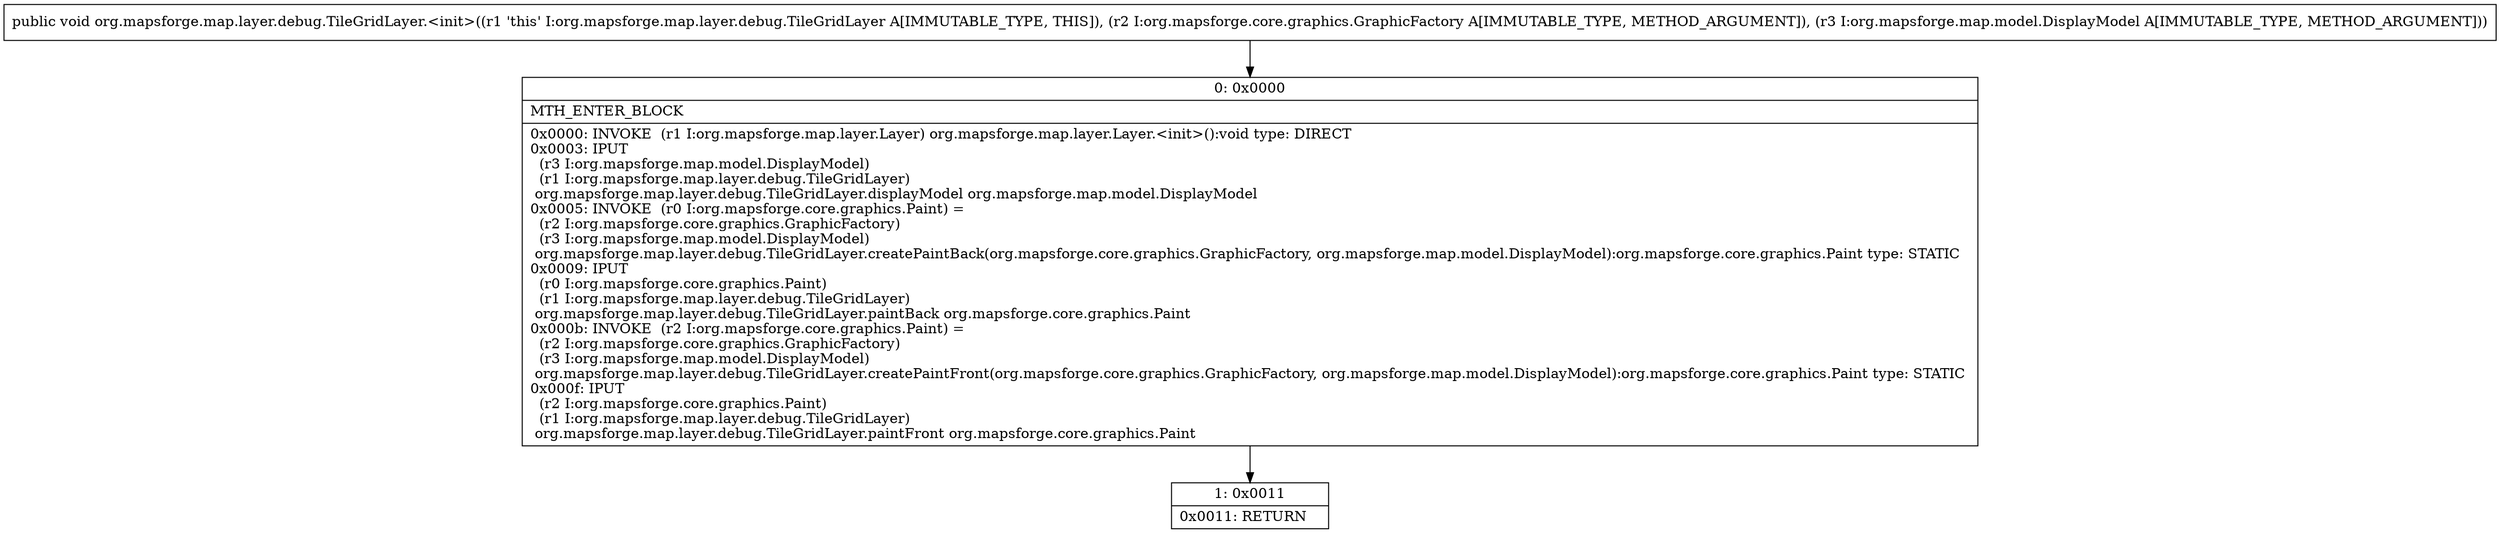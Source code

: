 digraph "CFG fororg.mapsforge.map.layer.debug.TileGridLayer.\<init\>(Lorg\/mapsforge\/core\/graphics\/GraphicFactory;Lorg\/mapsforge\/map\/model\/DisplayModel;)V" {
Node_0 [shape=record,label="{0\:\ 0x0000|MTH_ENTER_BLOCK\l|0x0000: INVOKE  (r1 I:org.mapsforge.map.layer.Layer) org.mapsforge.map.layer.Layer.\<init\>():void type: DIRECT \l0x0003: IPUT  \l  (r3 I:org.mapsforge.map.model.DisplayModel)\l  (r1 I:org.mapsforge.map.layer.debug.TileGridLayer)\l org.mapsforge.map.layer.debug.TileGridLayer.displayModel org.mapsforge.map.model.DisplayModel \l0x0005: INVOKE  (r0 I:org.mapsforge.core.graphics.Paint) = \l  (r2 I:org.mapsforge.core.graphics.GraphicFactory)\l  (r3 I:org.mapsforge.map.model.DisplayModel)\l org.mapsforge.map.layer.debug.TileGridLayer.createPaintBack(org.mapsforge.core.graphics.GraphicFactory, org.mapsforge.map.model.DisplayModel):org.mapsforge.core.graphics.Paint type: STATIC \l0x0009: IPUT  \l  (r0 I:org.mapsforge.core.graphics.Paint)\l  (r1 I:org.mapsforge.map.layer.debug.TileGridLayer)\l org.mapsforge.map.layer.debug.TileGridLayer.paintBack org.mapsforge.core.graphics.Paint \l0x000b: INVOKE  (r2 I:org.mapsforge.core.graphics.Paint) = \l  (r2 I:org.mapsforge.core.graphics.GraphicFactory)\l  (r3 I:org.mapsforge.map.model.DisplayModel)\l org.mapsforge.map.layer.debug.TileGridLayer.createPaintFront(org.mapsforge.core.graphics.GraphicFactory, org.mapsforge.map.model.DisplayModel):org.mapsforge.core.graphics.Paint type: STATIC \l0x000f: IPUT  \l  (r2 I:org.mapsforge.core.graphics.Paint)\l  (r1 I:org.mapsforge.map.layer.debug.TileGridLayer)\l org.mapsforge.map.layer.debug.TileGridLayer.paintFront org.mapsforge.core.graphics.Paint \l}"];
Node_1 [shape=record,label="{1\:\ 0x0011|0x0011: RETURN   \l}"];
MethodNode[shape=record,label="{public void org.mapsforge.map.layer.debug.TileGridLayer.\<init\>((r1 'this' I:org.mapsforge.map.layer.debug.TileGridLayer A[IMMUTABLE_TYPE, THIS]), (r2 I:org.mapsforge.core.graphics.GraphicFactory A[IMMUTABLE_TYPE, METHOD_ARGUMENT]), (r3 I:org.mapsforge.map.model.DisplayModel A[IMMUTABLE_TYPE, METHOD_ARGUMENT])) }"];
MethodNode -> Node_0;
Node_0 -> Node_1;
}

